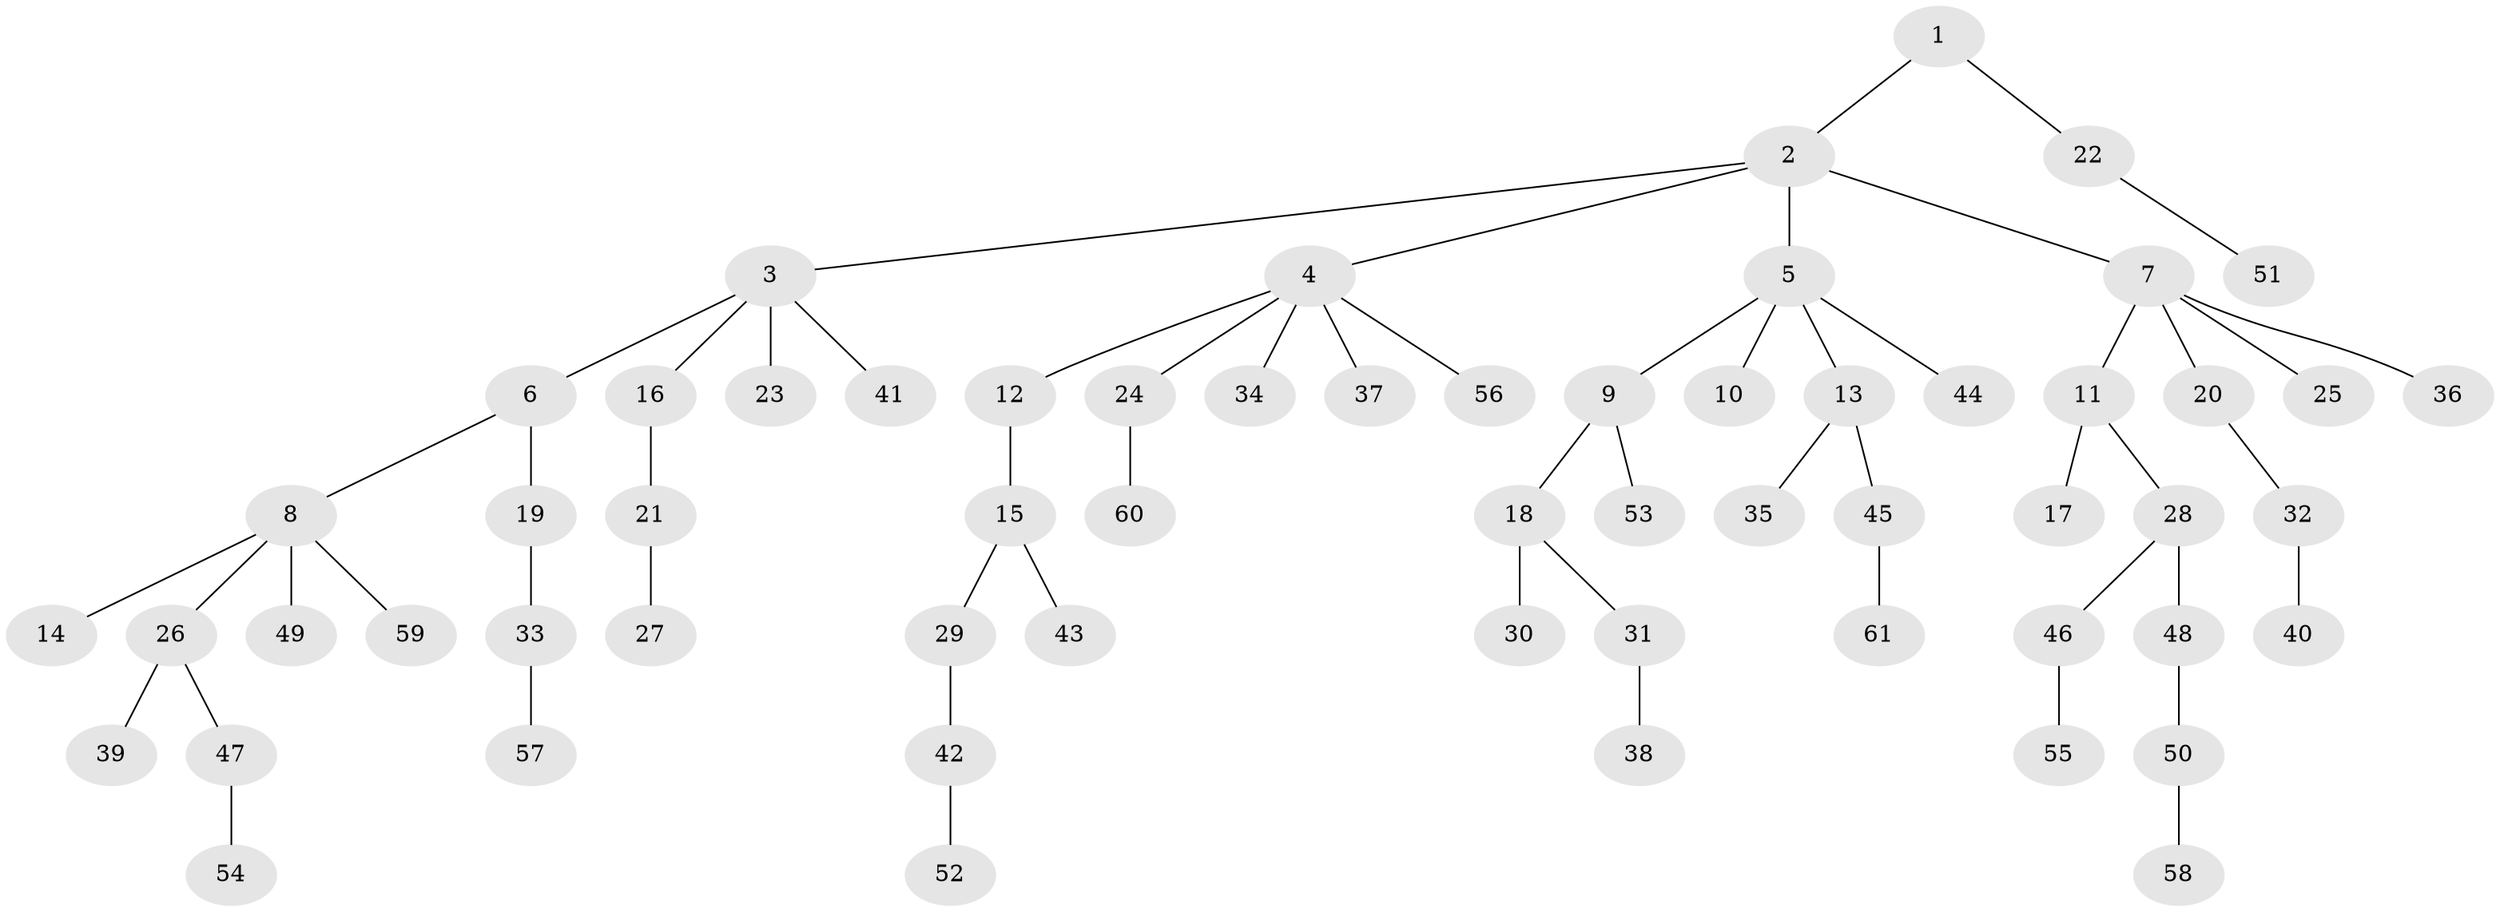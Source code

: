 // original degree distribution, {3: 0.15384615384615385, 5: 0.02564102564102564, 7: 0.017094017094017096, 4: 0.05982905982905983, 6: 0.008547008547008548, 2: 0.24786324786324787, 1: 0.48717948717948717}
// Generated by graph-tools (version 1.1) at 2025/36/03/09/25 02:36:49]
// undirected, 61 vertices, 60 edges
graph export_dot {
graph [start="1"]
  node [color=gray90,style=filled];
  1;
  2;
  3;
  4;
  5;
  6;
  7;
  8;
  9;
  10;
  11;
  12;
  13;
  14;
  15;
  16;
  17;
  18;
  19;
  20;
  21;
  22;
  23;
  24;
  25;
  26;
  27;
  28;
  29;
  30;
  31;
  32;
  33;
  34;
  35;
  36;
  37;
  38;
  39;
  40;
  41;
  42;
  43;
  44;
  45;
  46;
  47;
  48;
  49;
  50;
  51;
  52;
  53;
  54;
  55;
  56;
  57;
  58;
  59;
  60;
  61;
  1 -- 2 [weight=1.0];
  1 -- 22 [weight=1.0];
  2 -- 3 [weight=1.0];
  2 -- 4 [weight=1.0];
  2 -- 5 [weight=2.0];
  2 -- 7 [weight=1.0];
  3 -- 6 [weight=1.0];
  3 -- 16 [weight=1.0];
  3 -- 23 [weight=1.0];
  3 -- 41 [weight=1.0];
  4 -- 12 [weight=1.0];
  4 -- 24 [weight=1.0];
  4 -- 34 [weight=1.0];
  4 -- 37 [weight=1.0];
  4 -- 56 [weight=1.0];
  5 -- 9 [weight=1.0];
  5 -- 10 [weight=1.0];
  5 -- 13 [weight=1.0];
  5 -- 44 [weight=1.0];
  6 -- 8 [weight=1.0];
  6 -- 19 [weight=1.0];
  7 -- 11 [weight=1.0];
  7 -- 20 [weight=1.0];
  7 -- 25 [weight=1.0];
  7 -- 36 [weight=1.0];
  8 -- 14 [weight=1.0];
  8 -- 26 [weight=1.0];
  8 -- 49 [weight=1.0];
  8 -- 59 [weight=1.0];
  9 -- 18 [weight=1.0];
  9 -- 53 [weight=1.0];
  11 -- 17 [weight=2.0];
  11 -- 28 [weight=1.0];
  12 -- 15 [weight=3.0];
  13 -- 35 [weight=1.0];
  13 -- 45 [weight=1.0];
  15 -- 29 [weight=1.0];
  15 -- 43 [weight=1.0];
  16 -- 21 [weight=1.0];
  18 -- 30 [weight=2.0];
  18 -- 31 [weight=1.0];
  19 -- 33 [weight=1.0];
  20 -- 32 [weight=1.0];
  21 -- 27 [weight=2.0];
  22 -- 51 [weight=1.0];
  24 -- 60 [weight=1.0];
  26 -- 39 [weight=1.0];
  26 -- 47 [weight=1.0];
  28 -- 46 [weight=1.0];
  28 -- 48 [weight=1.0];
  29 -- 42 [weight=1.0];
  31 -- 38 [weight=3.0];
  32 -- 40 [weight=2.0];
  33 -- 57 [weight=1.0];
  42 -- 52 [weight=1.0];
  45 -- 61 [weight=1.0];
  46 -- 55 [weight=1.0];
  47 -- 54 [weight=1.0];
  48 -- 50 [weight=1.0];
  50 -- 58 [weight=1.0];
}
